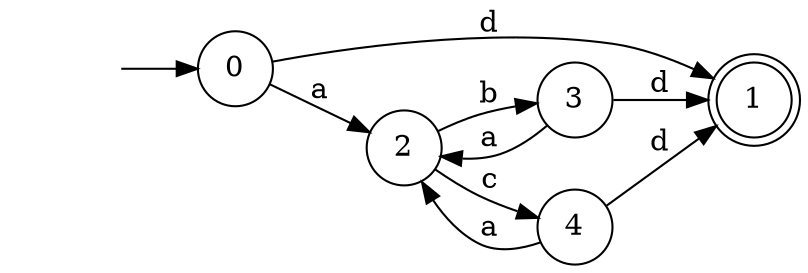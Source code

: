 digraph AFD {
    rankdir=LR;
    node [shape=circle];
    start [shape=none, label=""];
    start -> 0;
    1 [shape=doublecircle];
    0 -> 1 [label="d"];
    0 -> 2 [label="a"];
    2 -> 3 [label="b"];
    2 -> 4 [label="c"];
    3 -> 1 [label="d"];
    3 -> 2 [label="a"];
    4 -> 1 [label="d"];
    4 -> 2 [label="a"];
}
